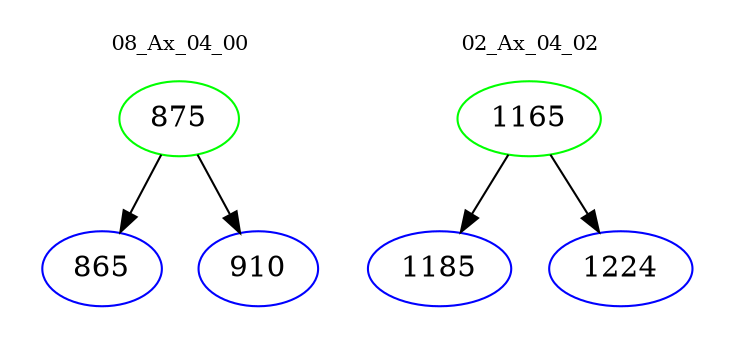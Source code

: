 digraph{
subgraph cluster_0 {
color = white
label = "08_Ax_04_00";
fontsize=10;
T0_875 [label="875", color="green"]
T0_875 -> T0_865 [color="black"]
T0_865 [label="865", color="blue"]
T0_875 -> T0_910 [color="black"]
T0_910 [label="910", color="blue"]
}
subgraph cluster_1 {
color = white
label = "02_Ax_04_02";
fontsize=10;
T1_1165 [label="1165", color="green"]
T1_1165 -> T1_1185 [color="black"]
T1_1185 [label="1185", color="blue"]
T1_1165 -> T1_1224 [color="black"]
T1_1224 [label="1224", color="blue"]
}
}
